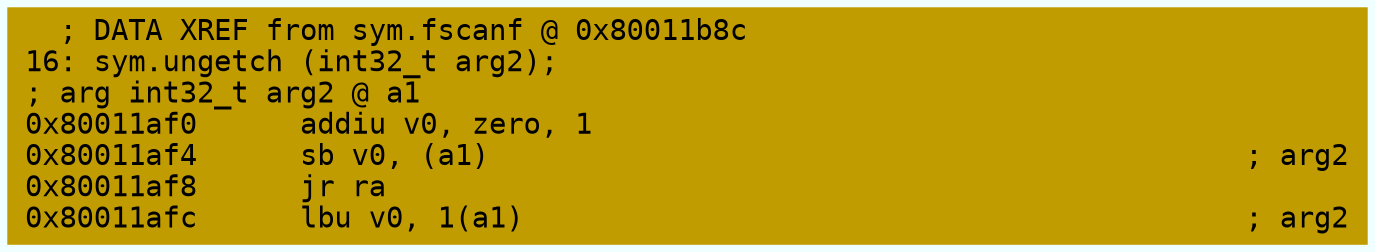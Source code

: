 digraph code {
	graph [bgcolor=azure fontsize=8 fontname="Courier" splines="ortho"];
	node [fillcolor=gray style=filled shape=box];
	edge [arrowhead="normal"];
	"0x80011af0" [URL="sym.ungetch/0x80011af0", fillcolor="#c19c00",color="#c19c00", fontname="Courier",label="  ; DATA XREF from sym.fscanf @ 0x80011b8c\l16: sym.ungetch (int32_t arg2);\l; arg int32_t arg2 @ a1\l0x80011af0      addiu v0, zero, 1\l0x80011af4      sb v0, (a1)                                            ; arg2\l0x80011af8      jr ra\l0x80011afc      lbu v0, 1(a1)                                          ; arg2\l"]
}
